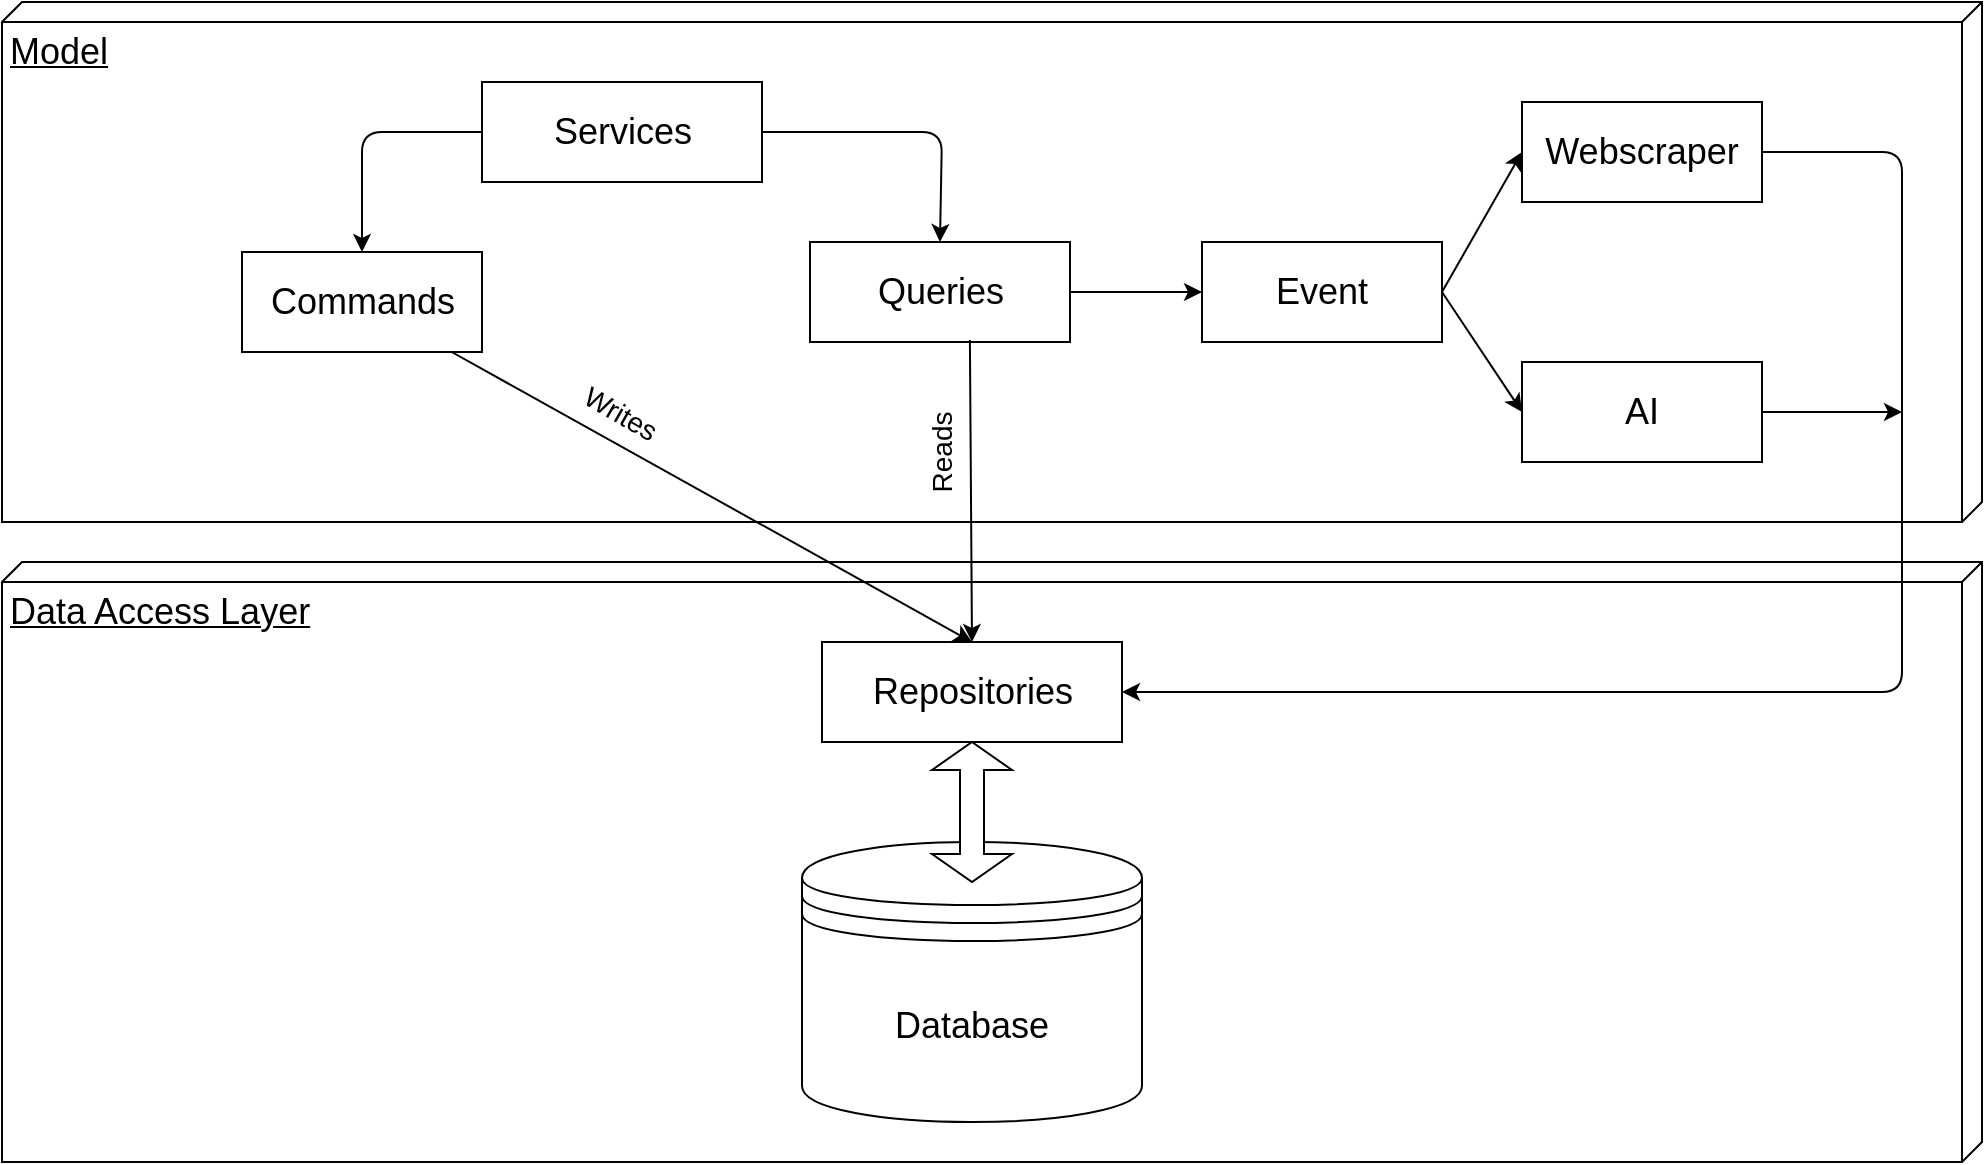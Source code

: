 <mxfile>
    <diagram id="KaQNa-Fzxq6eI4xomyCB" name="Page-1">
        <mxGraphModel dx="1420" dy="680" grid="1" gridSize="10" guides="1" tooltips="1" connect="1" arrows="1" fold="1" page="1" pageScale="1" pageWidth="850" pageHeight="1100" math="0" shadow="0">
            <root>
                <mxCell id="0"/>
                <mxCell id="1" parent="0"/>
                <mxCell id="8" value="Model" style="verticalAlign=top;align=left;spacingTop=8;spacingLeft=2;spacingRight=12;shape=cube;size=10;direction=south;fontStyle=4;html=1;fontSize=18;" vertex="1" parent="1">
                    <mxGeometry x="100" y="320" width="990" height="260" as="geometry"/>
                </mxCell>
                <mxCell id="9" style="edgeStyle=none;html=1;entryX=0.5;entryY=0;entryDx=0;entryDy=0;fontSize=18;exitX=0;exitY=0.5;exitDx=0;exitDy=0;" edge="1" parent="1" source="11" target="12">
                    <mxGeometry relative="1" as="geometry">
                        <Array as="points">
                            <mxPoint x="280" y="385"/>
                        </Array>
                    </mxGeometry>
                </mxCell>
                <mxCell id="10" style="edgeStyle=none;html=1;entryX=0.5;entryY=0;entryDx=0;entryDy=0;fontSize=18;exitX=1;exitY=0.5;exitDx=0;exitDy=0;" edge="1" parent="1" source="11" target="13">
                    <mxGeometry relative="1" as="geometry">
                        <Array as="points">
                            <mxPoint x="570" y="385"/>
                        </Array>
                    </mxGeometry>
                </mxCell>
                <mxCell id="11" value="Services" style="html=1;fontSize=18;" vertex="1" parent="1">
                    <mxGeometry x="340" y="360" width="140" height="50" as="geometry"/>
                </mxCell>
                <mxCell id="12" value="Commands" style="html=1;fontSize=18;" vertex="1" parent="1">
                    <mxGeometry x="220" y="445" width="120" height="50" as="geometry"/>
                </mxCell>
                <mxCell id="28" style="edgeStyle=none;html=1;fontSize=18;" edge="1" parent="1" source="13" target="24">
                    <mxGeometry relative="1" as="geometry"/>
                </mxCell>
                <mxCell id="13" value="Queries" style="html=1;fontSize=18;" vertex="1" parent="1">
                    <mxGeometry x="504" y="440" width="130" height="50" as="geometry"/>
                </mxCell>
                <mxCell id="14" value="Data Access Layer" style="verticalAlign=top;align=left;spacingTop=8;spacingLeft=2;spacingRight=12;shape=cube;size=10;direction=south;fontStyle=4;html=1;fontSize=18;" vertex="1" parent="1">
                    <mxGeometry x="100" y="600" width="990" height="300" as="geometry"/>
                </mxCell>
                <mxCell id="15" value="Repositories" style="html=1;fontSize=18;" vertex="1" parent="1">
                    <mxGeometry x="510" y="640" width="150" height="50" as="geometry"/>
                </mxCell>
                <mxCell id="16" value="Database" style="shape=datastore;whiteSpace=wrap;html=1;fontSize=18;" vertex="1" parent="1">
                    <mxGeometry x="500" y="740" width="170" height="140" as="geometry"/>
                </mxCell>
                <mxCell id="17" value="" style="shape=doubleArrow;direction=south;whiteSpace=wrap;html=1;fontSize=18;" vertex="1" parent="1">
                    <mxGeometry x="565" y="690" width="40" height="70" as="geometry"/>
                </mxCell>
                <mxCell id="18" style="edgeStyle=none;html=1;entryX=0.5;entryY=0;entryDx=0;entryDy=0;fontSize=18;" edge="1" parent="1" source="12" target="15">
                    <mxGeometry relative="1" as="geometry"/>
                </mxCell>
                <mxCell id="19" style="edgeStyle=none;html=1;entryX=0.5;entryY=0;entryDx=0;entryDy=0;fontSize=18;exitX=0.615;exitY=0.98;exitDx=0;exitDy=0;exitPerimeter=0;" edge="1" parent="1" source="13" target="15">
                    <mxGeometry relative="1" as="geometry"/>
                </mxCell>
                <mxCell id="22" value="&lt;font style=&quot;font-size: 14px;&quot;&gt;Writes&lt;/font&gt;" style="text;html=1;strokeColor=none;fillColor=none;align=center;verticalAlign=middle;whiteSpace=wrap;rounded=0;fontSize=18;rotation=30;" vertex="1" parent="1">
                    <mxGeometry x="380" y="510" width="60" height="30" as="geometry"/>
                </mxCell>
                <mxCell id="23" value="&lt;font style=&quot;font-size: 14px;&quot;&gt;Reads&lt;/font&gt;" style="text;html=1;strokeColor=none;fillColor=none;align=center;verticalAlign=middle;whiteSpace=wrap;rounded=0;fontSize=18;rotation=-90;" vertex="1" parent="1">
                    <mxGeometry x="539" y="530" width="60" height="30" as="geometry"/>
                </mxCell>
                <mxCell id="29" style="edgeStyle=none;html=1;entryX=0;entryY=0.5;entryDx=0;entryDy=0;fontSize=18;" edge="1" parent="1" target="26">
                    <mxGeometry relative="1" as="geometry">
                        <mxPoint x="820" y="465" as="sourcePoint"/>
                    </mxGeometry>
                </mxCell>
                <mxCell id="30" style="edgeStyle=none;html=1;entryX=0;entryY=0.5;entryDx=0;entryDy=0;fontSize=18;exitX=1;exitY=0.5;exitDx=0;exitDy=0;" edge="1" parent="1" source="24" target="25">
                    <mxGeometry relative="1" as="geometry"/>
                </mxCell>
                <mxCell id="24" value="&lt;font style=&quot;font-size: 18px;&quot;&gt;Event&lt;/font&gt;" style="rounded=0;whiteSpace=wrap;html=1;" vertex="1" parent="1">
                    <mxGeometry x="700" y="440" width="120" height="50" as="geometry"/>
                </mxCell>
                <mxCell id="33" style="edgeStyle=none;html=1;fontSize=18;" edge="1" parent="1" source="25">
                    <mxGeometry relative="1" as="geometry">
                        <mxPoint x="1050" y="525" as="targetPoint"/>
                    </mxGeometry>
                </mxCell>
                <mxCell id="25" value="AI" style="rounded=0;whiteSpace=wrap;html=1;fontSize=18;" vertex="1" parent="1">
                    <mxGeometry x="860" y="500" width="120" height="50" as="geometry"/>
                </mxCell>
                <mxCell id="32" style="edgeStyle=none;html=1;entryX=1;entryY=0.5;entryDx=0;entryDy=0;fontSize=18;exitX=1;exitY=0.5;exitDx=0;exitDy=0;" edge="1" parent="1" source="26" target="15">
                    <mxGeometry relative="1" as="geometry">
                        <Array as="points">
                            <mxPoint x="1050" y="395"/>
                            <mxPoint x="1050" y="665"/>
                        </Array>
                    </mxGeometry>
                </mxCell>
                <mxCell id="26" value="Webscraper" style="rounded=0;whiteSpace=wrap;html=1;fontSize=18;" vertex="1" parent="1">
                    <mxGeometry x="860" y="370" width="120" height="50" as="geometry"/>
                </mxCell>
            </root>
        </mxGraphModel>
    </diagram>
</mxfile>